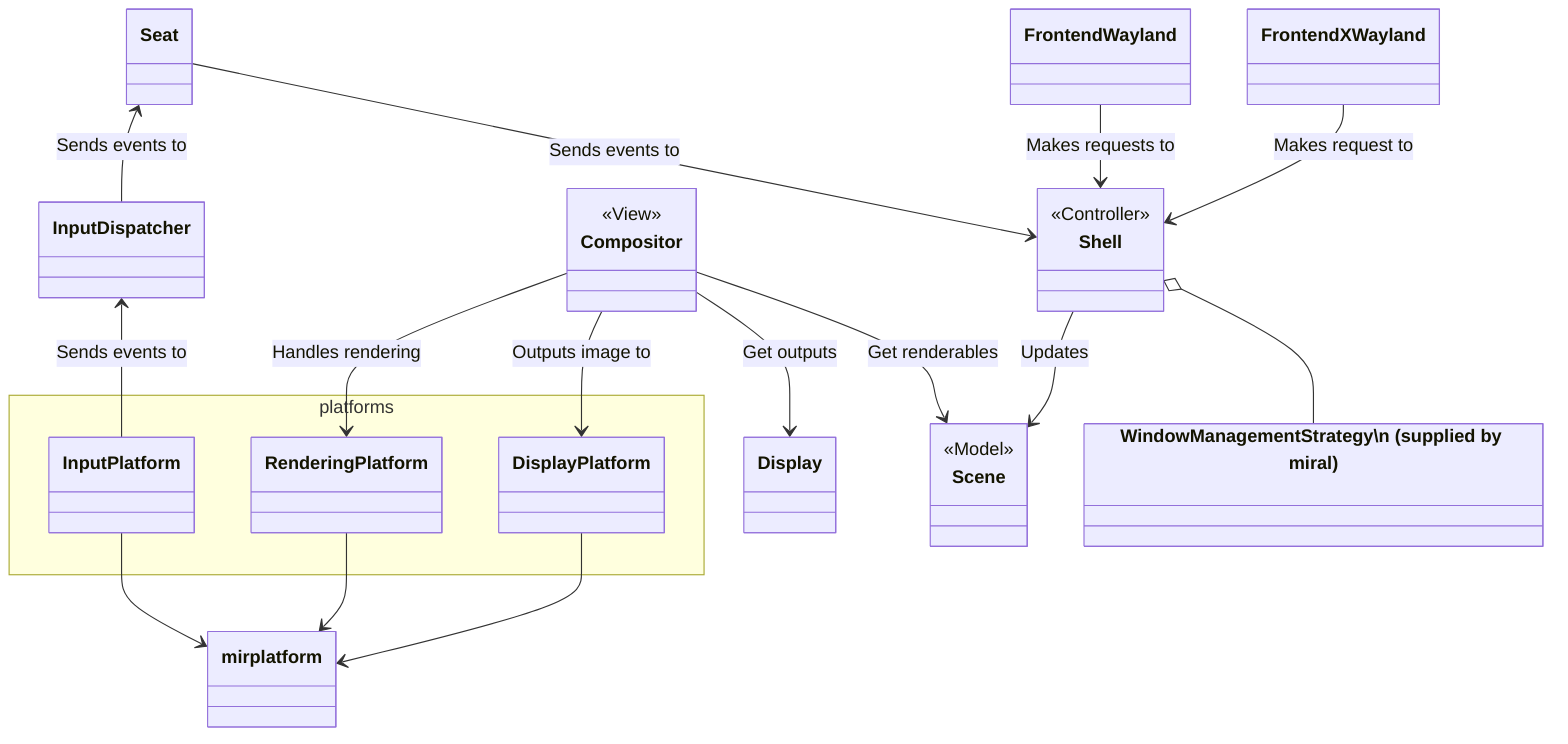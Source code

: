 classDiagram
    namespace platforms {
        class DisplayPlatform
        class RenderingPlatform
        class InputPlatform
    }

    DisplayPlatform --> mirplatform
    RenderingPlatform --> mirplatform
    InputPlatform --> mirplatform

    Seat <-- InputDispatcher: Sends events to
    FrontendXWayland --> Shell: Makes request to
    FrontendWayland --> Shell: Makes requests to
    Seat --> Shell: Sends events to

    Compositor --> Display: Get outputs
    Shell --> Scene: Updates
    Compositor --> Scene: Get renderables

    InputDispatcher <-- InputPlatform: Sends events to
    Compositor --> RenderingPlatform: Handles rendering
    Compositor --> DisplayPlatform: Outputs image to

    <<Controller>> Shell
    <<Model>> Scene
    <<View>> Compositor

    Shell o-- WindowManagementStrategy
    class WindowManagementStrategy["WindowManagementStrategy\n (supplied by miral)"]